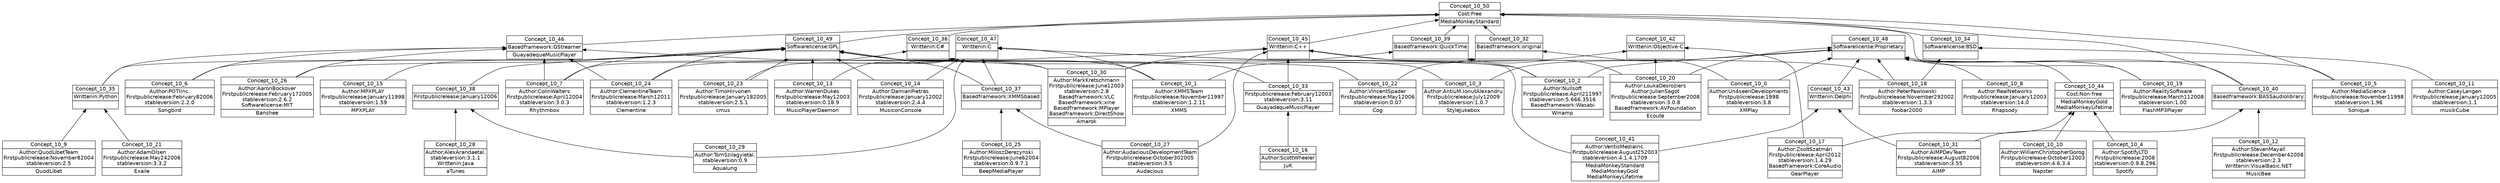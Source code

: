 digraph G { 
	rankdir=BT;
	margin=0;
	node [margin="0.03,0.03",fontname="DejaVu Sans"];
	ranksep=0.3;
	nodesep=0.2;
//graph[label="name:10,concept number:51,object number:36,attribute number:125"
51 [shape=none,label=<<table border="0" cellborder="1" cellspacing="0" port="p"><tr><td>Concept_10_24</td></tr><tr><td>Author:ClementineTeam<br/>Firstpublicrelease:March12011<br/>stableversion:1.2.3<br/></td></tr><tr><td>Clementine<br/></td></tr></table>>];
52 [shape=none,label=<<table border="0" cellborder="1" cellspacing="0" port="p"><tr><td>Concept_10_30</td></tr><tr><td>Author:MarkKretschmann<br/>Firstpublicrelease:June12003<br/>stableversion:2.8<br/>Basedframework:VLC<br/>Basedframework:xine<br/>Basedframework:MPlayer<br/>Basedframework:DirectShow<br/></td></tr><tr><td>Amarok<br/></td></tr></table>>];
53 [shape=none,label=<<table border="0" cellborder="1" cellspacing="0" port="p"><tr><td>Concept_10_13</td></tr><tr><td>Author:WarrenDukes<br/>Firstpublicrelease:May12003<br/>stableversion:0.18.9<br/></td></tr><tr><td>MusicPlayerDaemon<br/></td></tr></table>>];
54 [shape=none,label=<<table border="0" cellborder="1" cellspacing="0" port="p"><tr><td>Concept_10_25</td></tr><tr><td>Author:MiloszDerezynski<br/>Firstpublicrelease:June62004<br/>stableversion:0.9.7.1<br/></td></tr><tr><td>BeepMediaPlayer<br/></td></tr></table>>];
55 [shape=none,label=<<table border="0" cellborder="1" cellspacing="0" port="p"><tr><td>Concept_10_26</td></tr><tr><td>Author:AaronBockover<br/>Firstpublicrelease:February172005<br/>stableversion:2.6.2<br/>Softwarelicense:MIT<br/></td></tr><tr><td>Banshee<br/></td></tr></table>>];
56 [shape=none,label=<<table border="0" cellborder="1" cellspacing="0" port="p"><tr><td>Concept_10_29</td></tr><tr><td>Author:TomSzilagyietal.<br/>stableversion:0.9<br/></td></tr><tr><td>Aqualung<br/></td></tr></table>>];
57 [shape=none,label=<<table border="0" cellborder="1" cellspacing="0" port="p"><tr><td>Concept_10_18</td></tr><tr><td>Author:PeterPawlowski<br/>Firstpublicrelease:November292002<br/>stableversion:1.3.3<br/></td></tr><tr><td>foobar2000<br/></td></tr></table>>];
58 [shape=none,label=<<table border="0" cellborder="1" cellspacing="0" port="p"><tr><td>Concept_10_27</td></tr><tr><td>Author:AudaciousDevelopmentTeam<br/>Firstpublicrelease:October302005<br/>stableversion:3.5<br/></td></tr><tr><td>Audacious<br/></td></tr></table>>];
59 [shape=none,label=<<table border="0" cellborder="1" cellspacing="0" port="p"><tr><td>Concept_10_19</td></tr><tr><td>Author:RealitySoftware<br/>Firstpublicrelease:March112008<br/>stableversion:1.00<br/></td></tr><tr><td>FlashMP3Player<br/></td></tr></table>>];
60 [shape=none,label=<<table border="0" cellborder="1" cellspacing="0" port="p"><tr><td>Concept_10_14</td></tr><tr><td>Author:DamianPietras<br/>Firstpublicrelease:January12002<br/>stableversion:2.4.4<br/></td></tr><tr><td>MusiconConsole<br/></td></tr></table>>];
61 [shape=none,label=<<table border="0" cellborder="1" cellspacing="0" port="p"><tr><td>Concept_10_2</td></tr><tr><td>Author:Nullsoft<br/>Firstpublicrelease:April211997<br/>stableversion:5.666.3516<br/>Basedframework:Wasabi<br/></td></tr><tr><td>Winamp<br/></td></tr></table>>];
62 [shape=none,label=<<table border="0" cellborder="1" cellspacing="0" port="p"><tr><td>Concept_10_31</td></tr><tr><td>Author:AIMPDevTeam<br/>Firstpublicrelease:August82006<br/>stableversion:3.55<br/></td></tr><tr><td>AIMP<br/></td></tr></table>>];
63 [shape=none,label=<<table border="0" cellborder="1" cellspacing="0" port="p"><tr><td>Concept_10_16</td></tr><tr><td>Author:ScottWheeler<br/></td></tr><tr><td>JuK<br/></td></tr></table>>];
64 [shape=none,label=<<table border="0" cellborder="1" cellspacing="0" port="p"><tr><td>Concept_10_7</td></tr><tr><td>Author:ColinWalters<br/>Firstpublicrelease:April12004<br/>stableversion:3.0.3<br/></td></tr><tr><td>Rhythmbox<br/></td></tr></table>>];
65 [shape=none,label=<<table border="0" cellborder="1" cellspacing="0" port="p"><tr><td>Concept_10_22</td></tr><tr><td>Author:VincentSpader<br/>Firstpublicrelease:May12006<br/>stableversion:0.07<br/></td></tr><tr><td>Cog<br/></td></tr></table>>];
66 [shape=none,label=<<table border="0" cellborder="1" cellspacing="0" port="p"><tr><td>Concept_10_20</td></tr><tr><td>Author:LoukaDesroziers<br/>Author:JulienSagot<br/>Firstpublicrelease:September2008<br/>stableversion:3.0.8<br/>Basedframework:AVFoundation<br/></td></tr><tr><td>Ecoute<br/></td></tr></table>>];
67 [shape=none,label=<<table border="0" cellborder="1" cellspacing="0" port="p"><tr><td>Concept_10_15</td></tr><tr><td>Author:MPXPLAY<br/>Firstpublicrelease:January11998<br/>stableversion:1.59<br/></td></tr><tr><td>MPXPLAY<br/></td></tr></table>>];
68 [shape=none,label=<<table border="0" cellborder="1" cellspacing="0" port="p"><tr><td>Concept_10_6</td></tr><tr><td>Author:POTIInc.<br/>Firstpublicrelease:February82006<br/>stableversion:2.2.0<br/></td></tr><tr><td>Songbird<br/></td></tr></table>>];
69 [shape=none,label=<<table border="0" cellborder="1" cellspacing="0" port="p"><tr><td>Concept_10_0</td></tr><tr><td>Author:Un4seenDevelopments<br/>Firstpublicrelease:1998<br/>stableversion:3.8<br/></td></tr><tr><td>XMPlay<br/></td></tr></table>>];
70 [shape=none,label=<<table border="0" cellborder="1" cellspacing="0" port="p"><tr><td>Concept_10_9</td></tr><tr><td>Author:QuodLibetTeam<br/>Firstpublicrelease:November82004<br/>stableversion:2.5<br/></td></tr><tr><td>QuodLibet<br/></td></tr></table>>];
71 [shape=none,label=<<table border="0" cellborder="1" cellspacing="0" port="p"><tr><td>Concept_10_28</td></tr><tr><td>Author:AlexArandaetal.<br/>stableversion:3.1.1<br/>Writtenin:Java<br/></td></tr><tr><td>aTunes<br/></td></tr></table>>];
72 [shape=none,label=<<table border="0" cellborder="1" cellspacing="0" port="p"><tr><td>Concept_10_11</td></tr><tr><td>Author:CaseyLangen<br/>Firstpublicrelease:January12005<br/>stableversion:1.1<br/></td></tr><tr><td>musikCube<br/></td></tr></table>>];
74 [shape=none,label=<<table border="0" cellborder="1" cellspacing="0" port="p"><tr><td>Concept_10_4</td></tr><tr><td>Author:SpotifyLTD<br/>Firstpublicrelease:2008<br/>stableversion:0.9.8.296<br/></td></tr><tr><td>Spotify<br/></td></tr></table>>];
75 [shape=none,label=<<table border="0" cellborder="1" cellspacing="0" port="p"><tr><td>Concept_10_8</td></tr><tr><td>Author:RealNetworks<br/>Firstpublicrelease:January12003<br/>stableversion:14.0<br/></td></tr><tr><td>Rhapsody<br/></td></tr></table>>];
76 [shape=none,label=<<table border="0" cellborder="1" cellspacing="0" port="p"><tr><td>Concept_10_1</td></tr><tr><td>Author:XMMSTeam<br/>Firstpublicrelease:November11997<br/>stableversion:1.2.11<br/></td></tr><tr><td>XMMS<br/></td></tr></table>>];
77 [shape=none,label=<<table border="0" cellborder="1" cellspacing="0" port="p"><tr><td>Concept_10_3</td></tr><tr><td>Author:AntiuM.IonutAlexandru<br/>Firstpublicrelease:July12009<br/>stableversion:1.0.7<br/></td></tr><tr><td>StyleJukebox<br/></td></tr></table>>];
78 [shape=none,label=<<table border="0" cellborder="1" cellspacing="0" port="p"><tr><td>Concept_10_12</td></tr><tr><td>Author:StevenMayall<br/>Firstpublicrelease:December42008<br/>stableversion:2.3<br/>Writtenin:VisualBasic.NET<br/></td></tr><tr><td>MusicBee<br/></td></tr></table>>];
79 [shape=none,label=<<table border="0" cellborder="1" cellspacing="0" port="p"><tr><td>Concept_10_21</td></tr><tr><td>Author:AdamOlsen<br/>Firstpublicrelease:May242006<br/>stableversion:3.3.2<br/></td></tr><tr><td>Exaile<br/></td></tr></table>>];
80 [shape=none,label=<<table border="0" cellborder="1" cellspacing="0" port="p"><tr><td>Concept_10_17</td></tr><tr><td>Author:ZsoltSzatmári<br/>Firstpublicrelease:April2012<br/>stableversion:1.4.29<br/>Basedframework:CoreAudio<br/></td></tr><tr><td>GearPlayer<br/></td></tr></table>>];
81 [shape=none,label=<<table border="0" cellborder="1" cellspacing="0" port="p"><tr><td>Concept_10_23</td></tr><tr><td>Author:TimoHirvonen<br/>Firstpublicrelease:January182005<br/>stableversion:2.5.1<br/></td></tr><tr><td>cmus<br/></td></tr></table>>];
82 [shape=none,label=<<table border="0" cellborder="1" cellspacing="0" port="p"><tr><td>Concept_10_10</td></tr><tr><td>Author:WilliamChristopherGorog<br/>Firstpublicrelease:October12003<br/>stableversion:4.6.3.4<br/></td></tr><tr><td>Napster<br/></td></tr></table>>];
83 [shape=none,label=<<table border="0" cellborder="1" cellspacing="0" port="p"><tr><td>Concept_10_5</td></tr><tr><td>Author:MediaScience<br/>Firstpublicrelease:November11998<br/>stableversion:1.96<br/></td></tr><tr><td>Sonique<br/></td></tr></table>>];
84 [shape=none,label=<<table border="0" cellborder="1" cellspacing="0" port="p"><tr><td>Concept_10_33</td></tr><tr><td>Firstpublicrelease:February12003<br/>stableversion:3.11<br/></td></tr><tr><td>GuayadequeMusicPlayer<br/></td></tr></table>>];
85 [shape=none,label=<<table border="0" cellborder="1" cellspacing="0" port="p"><tr><td>Concept_10_38</td></tr><tr><td>Firstpublicrelease:January12006<br/></td></tr><tr><td><br/></td></tr></table>>];
89 [shape=none,label=<<table border="0" cellborder="1" cellspacing="0" port="p"><tr><td>Concept_10_34</td></tr><tr><td>Softwarelicense:BSD<br/></td></tr><tr><td><br/></td></tr></table>>];
91 [shape=none,label=<<table border="0" cellborder="1" cellspacing="0" port="p"><tr><td>Concept_10_37</td></tr><tr><td>Basedframework:XMMSbased<br/></td></tr><tr><td><br/></td></tr></table>>];
93 [shape=none,label=<<table border="0" cellborder="1" cellspacing="0" port="p"><tr><td>Concept_10_39</td></tr><tr><td>Basedframework:QuickTime<br/></td></tr><tr><td><br/></td></tr></table>>];
94 [shape=none,label=<<table border="0" cellborder="1" cellspacing="0" port="p"><tr><td>Concept_10_32</td></tr><tr><td>Basedframework:original<br/></td></tr><tr><td><br/></td></tr></table>>];
95 [shape=none,label=<<table border="0" cellborder="1" cellspacing="0" port="p"><tr><td>Concept_10_40</td></tr><tr><td>Basedframework:BASSaudiolibrary<br/></td></tr><tr><td><br/></td></tr></table>>];
96 [shape=none,label=<<table border="0" cellborder="1" cellspacing="0" port="p"><tr><td>Concept_10_36</td></tr><tr><td>Writtenin:C#<br/></td></tr><tr><td><br/></td></tr></table>>];
99 [shape=none,label=<<table border="0" cellborder="1" cellspacing="0" port="p"><tr><td>Concept_10_35</td></tr><tr><td>Writtenin:Python<br/></td></tr><tr><td><br/></td></tr></table>>];
73 [shape=none,label=<<table border="0" cellborder="1" cellspacing="0" port="p"><tr><td>Concept_10_41</td></tr><tr><td>Author:VentisMediaInc.<br/>Firstpublicrelease:August252003<br/>stableversion:4.1.4.1709<br/></td></tr><tr><td>MediaMonkeyStandard<br/>MediaMonkeyGold<br/>MediaMonkeyLifetime<br/></td></tr></table>>];
97 [shape=none,label=<<table border="0" cellborder="1" cellspacing="0" port="p"><tr><td>Concept_10_42</td></tr><tr><td>Writtenin:Objective-C<br/></td></tr><tr><td><br/></td></tr></table>>];
86 [shape=none,label=<<table border="0" cellborder="1" cellspacing="0" port="p"><tr><td>Concept_10_44</td></tr><tr><td>Cost:Non-free<br/></td></tr><tr><td>MediaMonkeyGold<br/>MediaMonkeyLifetime<br/></td></tr></table>>];
100 [shape=none,label=<<table border="0" cellborder="1" cellspacing="0" port="p"><tr><td>Concept_10_45</td></tr><tr><td>Writtenin:C++<br/></td></tr><tr><td><br/></td></tr></table>>];
92 [shape=none,label=<<table border="0" cellborder="1" cellspacing="0" port="p"><tr><td>Concept_10_46</td></tr><tr><td>Basedframework:GStreamer<br/></td></tr><tr><td>GuayadequeMusicPlayer<br/></td></tr></table>>];
98 [shape=none,label=<<table border="0" cellborder="1" cellspacing="0" port="p"><tr><td>Concept_10_47</td></tr><tr><td>Writtenin:C<br/></td></tr><tr><td><br/></td></tr></table>>];
90 [shape=none,label=<<table border="0" cellborder="1" cellspacing="0" port="p"><tr><td>Concept_10_48</td></tr><tr><td>Softwarelicense:Proprietary<br/></td></tr><tr><td><br/></td></tr></table>>];
88 [shape=none,label=<<table border="0" cellborder="1" cellspacing="0" port="p"><tr><td>Concept_10_49</td></tr><tr><td>Softwarelicense:GPL<br/></td></tr><tr><td><br/></td></tr></table>>];
87 [shape=none,label=<<table border="0" cellborder="1" cellspacing="0" port="p"><tr><td>Concept_10_50</td></tr><tr><td>Cost:Free<br/></td></tr><tr><td>MediaMonkeyStandard<br/></td></tr></table>>];
101 [shape=none,label=<<table border="0" cellborder="1" cellspacing="0" port="p"><tr><td>Concept_10_43</td></tr><tr><td>Writtenin:Delphi<br/></td></tr><tr><td><br/></td></tr></table>>];
	63:p -> 84:p
	71:p -> 85:p
	56:p -> 85:p
	57:p -> 89:p
	72:p -> 89:p
	58:p -> 91:p
	54:p -> 91:p
	66:p -> 93:p
	52:p -> 93:p
	69:p -> 94:p
	76:p -> 94:p
	78:p -> 95:p
	62:p -> 95:p
	77:p -> 96:p
	55:p -> 96:p
	79:p -> 99:p
	70:p -> 99:p
	80:p -> 97:p
	65:p -> 97:p
	66:p -> 97:p
	82:p -> 86:p
	80:p -> 86:p
	74:p -> 86:p
	57:p -> 100:p
	58:p -> 100:p
	84:p -> 100:p
	52:p -> 100:p
	61:p -> 100:p
	51:p -> 100:p
	68:p -> 92:p
	51:p -> 92:p
	55:p -> 92:p
	52:p -> 92:p
	64:p -> 92:p
	99:p -> 92:p
	60:p -> 98:p
	53:p -> 98:p
	81:p -> 98:p
	91:p -> 98:p
	56:p -> 98:p
	61:p -> 98:p
	64:p -> 98:p
	76:p -> 98:p
	73:p -> 98:p
	69:p -> 90:p
	66:p -> 90:p
	57:p -> 90:p
	83:p -> 90:p
	77:p -> 90:p
	101:p -> 90:p
	61:p -> 90:p
	75:p -> 90:p
	86:p -> 90:p
	95:p -> 90:p
	59:p -> 90:p
	60:p -> 88:p
	53:p -> 88:p
	68:p -> 88:p
	84:p -> 88:p
	81:p -> 88:p
	91:p -> 88:p
	51:p -> 88:p
	52:p -> 88:p
	67:p -> 88:p
	64:p -> 88:p
	99:p -> 88:p
	65:p -> 88:p
	85:p -> 88:p
	76:p -> 88:p
	93:p -> 87:p
	96:p -> 87:p
	89:p -> 87:p
	88:p -> 87:p
	83:p -> 87:p
	94:p -> 87:p
	100:p -> 87:p
	95:p -> 87:p
	59:p -> 87:p
	92:p -> 87:p
	62:p -> 101:p
	73:p -> 101:p
}